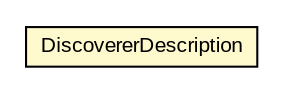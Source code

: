 #!/usr/local/bin/dot
#
# Class diagram 
# Generated by UMLGraph version 5.3 (http://www.umlgraph.org/)
#

digraph G {
	edge [fontname="arial",fontsize=10,labelfontname="arial",labelfontsize=10];
	node [fontname="arial",fontsize=10,shape=plaintext];
	nodesep=0.25;
	ranksep=0.5;
	// context.arch.discoverer.DiscovererDescription
	c57570 [label=<<table title="context.arch.discoverer.DiscovererDescription" border="0" cellborder="1" cellspacing="0" cellpadding="2" port="p" bgcolor="lemonChiffon" href="./DiscovererDescription.html">
		<tr><td><table border="0" cellspacing="0" cellpadding="1">
<tr><td align="center" balign="center"> DiscovererDescription </td></tr>
		</table></td></tr>
		</table>>, fontname="arial", fontcolor="black", fontsize=10.0];
}

